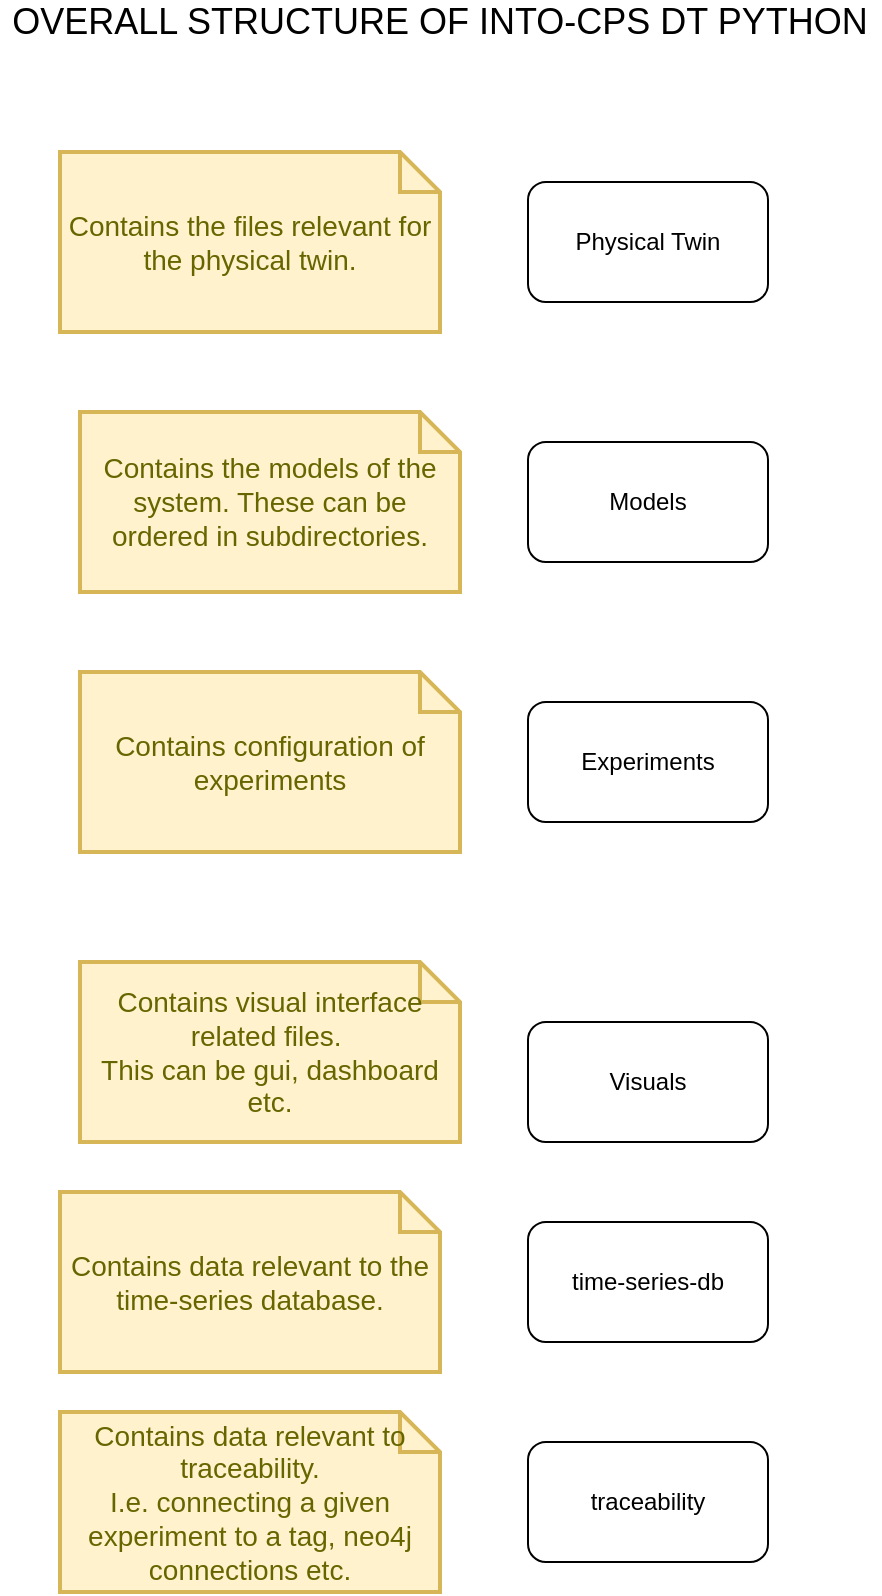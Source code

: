 <mxfile version="13.0.3" type="device"><diagram id="Mq5gUszsLhPASqiImqi0" name="folders"><mxGraphModel dx="1426" dy="980" grid="1" gridSize="10" guides="1" tooltips="1" connect="1" arrows="1" fold="1" page="1" pageScale="1" pageWidth="827" pageHeight="1169" math="0" shadow="0"><root><mxCell id="0"/><mxCell id="1" parent="0"/><mxCell id="Fo5xSnBar8P52qSqy3sM-1" value="Physical Twin" style="rounded=1;whiteSpace=wrap;html=1;" parent="1" vertex="1"><mxGeometry x="294" y="280" width="120" height="60" as="geometry"/></mxCell><mxCell id="Fo5xSnBar8P52qSqy3sM-3" value="Contains the files relevant for the physical twin." style="shape=note;strokeWidth=2;fontSize=14;size=20;whiteSpace=wrap;html=1;fillColor=#fff2cc;strokeColor=#d6b656;fontColor=#666600;" parent="1" vertex="1"><mxGeometry x="60" y="265" width="190" height="90" as="geometry"/></mxCell><mxCell id="Fo5xSnBar8P52qSqy3sM-4" value="Models" style="rounded=1;whiteSpace=wrap;html=1;" parent="1" vertex="1"><mxGeometry x="294" y="410" width="120" height="60" as="geometry"/></mxCell><mxCell id="Fo5xSnBar8P52qSqy3sM-5" value="Contains the models of the system. These can be ordered in subdirectories." style="shape=note;strokeWidth=2;fontSize=14;size=20;whiteSpace=wrap;html=1;fillColor=#fff2cc;strokeColor=#d6b656;fontColor=#666600;" parent="1" vertex="1"><mxGeometry x="70" y="395" width="190" height="90" as="geometry"/></mxCell><mxCell id="Fo5xSnBar8P52qSqy3sM-8" value="Experiments" style="rounded=1;whiteSpace=wrap;html=1;" parent="1" vertex="1"><mxGeometry x="294" y="540" width="120" height="60" as="geometry"/></mxCell><mxCell id="Fo5xSnBar8P52qSqy3sM-9" value="Contains configuration of experiments" style="shape=note;strokeWidth=2;fontSize=14;size=20;whiteSpace=wrap;html=1;fillColor=#fff2cc;strokeColor=#d6b656;fontColor=#666600;" parent="1" vertex="1"><mxGeometry x="70" y="525" width="190" height="90" as="geometry"/></mxCell><mxCell id="Fo5xSnBar8P52qSqy3sM-10" value="Contains visual interface related files.&amp;nbsp;&lt;br&gt;This can be gui, dashboard etc." style="shape=note;strokeWidth=2;fontSize=14;size=20;whiteSpace=wrap;html=1;fillColor=#fff2cc;strokeColor=#d6b656;fontColor=#666600;" parent="1" vertex="1"><mxGeometry x="70" y="670" width="190" height="90" as="geometry"/></mxCell><mxCell id="Fo5xSnBar8P52qSqy3sM-11" value="Visuals" style="rounded=1;whiteSpace=wrap;html=1;" parent="1" vertex="1"><mxGeometry x="294" y="700" width="120" height="60" as="geometry"/></mxCell><mxCell id="Fo5xSnBar8P52qSqy3sM-12" value="time-series-db" style="rounded=1;whiteSpace=wrap;html=1;" parent="1" vertex="1"><mxGeometry x="294" y="800" width="120" height="60" as="geometry"/></mxCell><mxCell id="Fo5xSnBar8P52qSqy3sM-13" value="Contains data relevant to the time-series database." style="shape=note;strokeWidth=2;fontSize=14;size=20;whiteSpace=wrap;html=1;fillColor=#fff2cc;strokeColor=#d6b656;fontColor=#666600;" parent="1" vertex="1"><mxGeometry x="60" y="785" width="190" height="90" as="geometry"/></mxCell><mxCell id="Fo5xSnBar8P52qSqy3sM-14" value="traceability" style="rounded=1;whiteSpace=wrap;html=1;" parent="1" vertex="1"><mxGeometry x="294" y="910" width="120" height="60" as="geometry"/></mxCell><mxCell id="Fo5xSnBar8P52qSqy3sM-15" value="Contains data relevant to traceability.&lt;br&gt;I.e. connecting a given experiment to a tag, neo4j connections etc." style="shape=note;strokeWidth=2;fontSize=14;size=20;whiteSpace=wrap;html=1;fillColor=#fff2cc;strokeColor=#d6b656;fontColor=#666600;" parent="1" vertex="1"><mxGeometry x="60" y="895" width="190" height="90" as="geometry"/></mxCell><mxCell id="x3MCaiUPQPS7Qg0FJq80-1" value="OVERALL STRUCTURE OF INTO-CPS DT PYTHON" style="text;html=1;strokeColor=none;fillColor=none;align=center;verticalAlign=middle;whiteSpace=wrap;rounded=0;fontSize=18;" vertex="1" parent="1"><mxGeometry x="30" y="190" width="440" height="20" as="geometry"/></mxCell></root></mxGraphModel></diagram></mxfile>